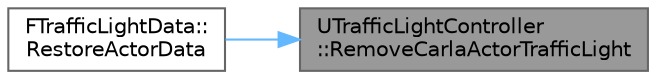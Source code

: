 digraph "UTrafficLightController::RemoveCarlaActorTrafficLight"
{
 // INTERACTIVE_SVG=YES
 // LATEX_PDF_SIZE
  bgcolor="transparent";
  edge [fontname=Helvetica,fontsize=10,labelfontname=Helvetica,labelfontsize=10];
  node [fontname=Helvetica,fontsize=10,shape=box,height=0.2,width=0.4];
  rankdir="RL";
  Node1 [id="Node000001",label="UTrafficLightController\l::RemoveCarlaActorTrafficLight",height=0.2,width=0.4,color="gray40", fillcolor="grey60", style="filled", fontcolor="black",tooltip=" "];
  Node1 -> Node2 [id="edge1_Node000001_Node000002",dir="back",color="steelblue1",style="solid",tooltip=" "];
  Node2 [id="Node000002",label="FTrafficLightData::\lRestoreActorData",height=0.2,width=0.4,color="grey40", fillcolor="white", style="filled",URL="$d5/d59/classFTrafficLightData.html#a33b6bfb7f3080da9b6b47f89c3ffaf99",tooltip=" "];
}
